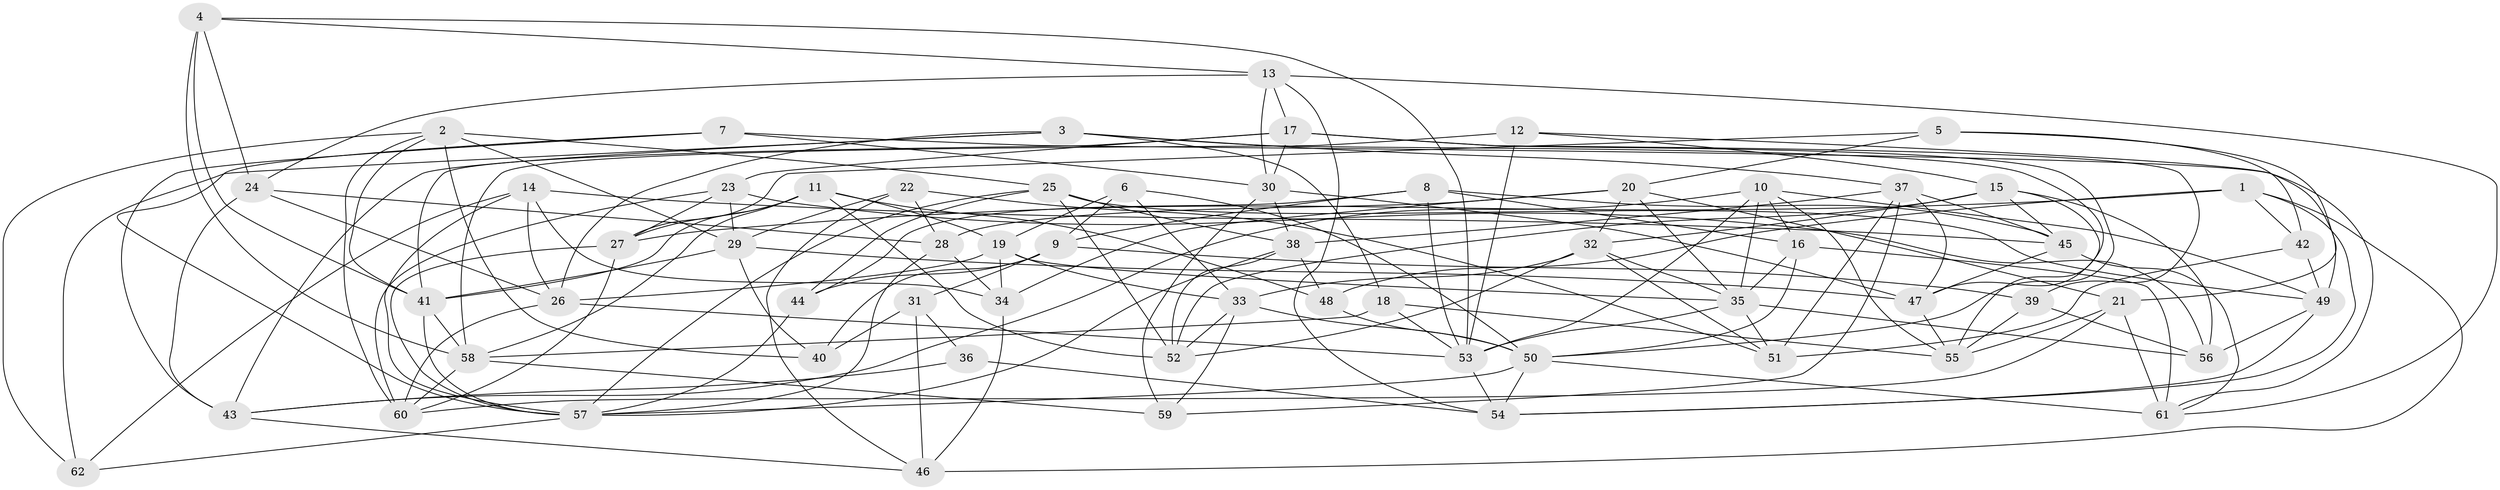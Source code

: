 // original degree distribution, {4: 1.0}
// Generated by graph-tools (version 1.1) at 2025/38/03/04/25 23:38:07]
// undirected, 62 vertices, 170 edges
graph export_dot {
  node [color=gray90,style=filled];
  1;
  2;
  3;
  4;
  5;
  6;
  7;
  8;
  9;
  10;
  11;
  12;
  13;
  14;
  15;
  16;
  17;
  18;
  19;
  20;
  21;
  22;
  23;
  24;
  25;
  26;
  27;
  28;
  29;
  30;
  31;
  32;
  33;
  34;
  35;
  36;
  37;
  38;
  39;
  40;
  41;
  42;
  43;
  44;
  45;
  46;
  47;
  48;
  49;
  50;
  51;
  52;
  53;
  54;
  55;
  56;
  57;
  58;
  59;
  60;
  61;
  62;
  1 -- 27 [weight=1.0];
  1 -- 42 [weight=2.0];
  1 -- 46 [weight=1.0];
  1 -- 48 [weight=1.0];
  1 -- 54 [weight=1.0];
  2 -- 25 [weight=1.0];
  2 -- 29 [weight=1.0];
  2 -- 40 [weight=1.0];
  2 -- 41 [weight=1.0];
  2 -- 60 [weight=1.0];
  2 -- 62 [weight=1.0];
  3 -- 18 [weight=1.0];
  3 -- 26 [weight=1.0];
  3 -- 37 [weight=1.0];
  3 -- 43 [weight=1.0];
  3 -- 47 [weight=1.0];
  3 -- 62 [weight=1.0];
  4 -- 13 [weight=1.0];
  4 -- 24 [weight=1.0];
  4 -- 41 [weight=2.0];
  4 -- 53 [weight=1.0];
  4 -- 58 [weight=1.0];
  5 -- 20 [weight=1.0];
  5 -- 21 [weight=1.0];
  5 -- 27 [weight=1.0];
  5 -- 42 [weight=1.0];
  6 -- 9 [weight=1.0];
  6 -- 19 [weight=1.0];
  6 -- 33 [weight=1.0];
  6 -- 50 [weight=1.0];
  7 -- 30 [weight=1.0];
  7 -- 43 [weight=1.0];
  7 -- 57 [weight=1.0];
  7 -- 61 [weight=1.0];
  8 -- 9 [weight=1.0];
  8 -- 16 [weight=1.0];
  8 -- 44 [weight=1.0];
  8 -- 45 [weight=1.0];
  8 -- 53 [weight=2.0];
  9 -- 31 [weight=1.0];
  9 -- 39 [weight=1.0];
  9 -- 40 [weight=1.0];
  9 -- 44 [weight=1.0];
  10 -- 16 [weight=1.0];
  10 -- 35 [weight=1.0];
  10 -- 43 [weight=1.0];
  10 -- 49 [weight=1.0];
  10 -- 53 [weight=1.0];
  10 -- 55 [weight=1.0];
  11 -- 19 [weight=1.0];
  11 -- 27 [weight=1.0];
  11 -- 41 [weight=1.0];
  11 -- 48 [weight=1.0];
  11 -- 52 [weight=1.0];
  11 -- 58 [weight=1.0];
  12 -- 15 [weight=1.0];
  12 -- 49 [weight=1.0];
  12 -- 53 [weight=2.0];
  12 -- 58 [weight=2.0];
  13 -- 17 [weight=1.0];
  13 -- 24 [weight=1.0];
  13 -- 30 [weight=1.0];
  13 -- 54 [weight=1.0];
  13 -- 61 [weight=1.0];
  14 -- 26 [weight=1.0];
  14 -- 34 [weight=2.0];
  14 -- 45 [weight=1.0];
  14 -- 57 [weight=1.0];
  14 -- 62 [weight=1.0];
  15 -- 32 [weight=1.0];
  15 -- 45 [weight=1.0];
  15 -- 52 [weight=1.0];
  15 -- 55 [weight=1.0];
  15 -- 56 [weight=1.0];
  16 -- 35 [weight=1.0];
  16 -- 50 [weight=1.0];
  16 -- 61 [weight=2.0];
  17 -- 23 [weight=1.0];
  17 -- 30 [weight=1.0];
  17 -- 39 [weight=1.0];
  17 -- 41 [weight=1.0];
  17 -- 50 [weight=1.0];
  18 -- 53 [weight=1.0];
  18 -- 55 [weight=1.0];
  18 -- 58 [weight=1.0];
  19 -- 26 [weight=1.0];
  19 -- 33 [weight=1.0];
  19 -- 34 [weight=1.0];
  19 -- 35 [weight=1.0];
  20 -- 21 [weight=1.0];
  20 -- 28 [weight=1.0];
  20 -- 32 [weight=1.0];
  20 -- 34 [weight=1.0];
  20 -- 35 [weight=1.0];
  21 -- 55 [weight=1.0];
  21 -- 60 [weight=1.0];
  21 -- 61 [weight=2.0];
  22 -- 28 [weight=1.0];
  22 -- 29 [weight=1.0];
  22 -- 46 [weight=1.0];
  22 -- 51 [weight=1.0];
  23 -- 27 [weight=1.0];
  23 -- 29 [weight=1.0];
  23 -- 56 [weight=2.0];
  23 -- 60 [weight=1.0];
  24 -- 26 [weight=1.0];
  24 -- 28 [weight=2.0];
  24 -- 43 [weight=1.0];
  25 -- 38 [weight=1.0];
  25 -- 44 [weight=1.0];
  25 -- 49 [weight=1.0];
  25 -- 52 [weight=1.0];
  25 -- 57 [weight=1.0];
  26 -- 53 [weight=1.0];
  26 -- 60 [weight=1.0];
  27 -- 57 [weight=1.0];
  27 -- 60 [weight=1.0];
  28 -- 34 [weight=1.0];
  28 -- 57 [weight=1.0];
  29 -- 40 [weight=1.0];
  29 -- 41 [weight=1.0];
  29 -- 47 [weight=1.0];
  30 -- 38 [weight=1.0];
  30 -- 47 [weight=1.0];
  30 -- 59 [weight=1.0];
  31 -- 36 [weight=2.0];
  31 -- 40 [weight=1.0];
  31 -- 46 [weight=2.0];
  32 -- 33 [weight=1.0];
  32 -- 35 [weight=1.0];
  32 -- 51 [weight=1.0];
  32 -- 52 [weight=1.0];
  33 -- 50 [weight=1.0];
  33 -- 52 [weight=1.0];
  33 -- 59 [weight=1.0];
  34 -- 46 [weight=1.0];
  35 -- 51 [weight=1.0];
  35 -- 53 [weight=1.0];
  35 -- 56 [weight=1.0];
  36 -- 43 [weight=1.0];
  36 -- 54 [weight=1.0];
  37 -- 38 [weight=1.0];
  37 -- 45 [weight=1.0];
  37 -- 47 [weight=1.0];
  37 -- 51 [weight=1.0];
  37 -- 59 [weight=1.0];
  38 -- 48 [weight=1.0];
  38 -- 52 [weight=1.0];
  38 -- 57 [weight=1.0];
  39 -- 55 [weight=1.0];
  39 -- 56 [weight=1.0];
  41 -- 57 [weight=1.0];
  41 -- 58 [weight=1.0];
  42 -- 49 [weight=1.0];
  42 -- 51 [weight=2.0];
  43 -- 46 [weight=1.0];
  44 -- 57 [weight=1.0];
  45 -- 47 [weight=1.0];
  45 -- 61 [weight=1.0];
  47 -- 55 [weight=1.0];
  48 -- 50 [weight=1.0];
  49 -- 54 [weight=1.0];
  49 -- 56 [weight=1.0];
  50 -- 54 [weight=1.0];
  50 -- 57 [weight=1.0];
  50 -- 61 [weight=1.0];
  53 -- 54 [weight=1.0];
  57 -- 62 [weight=1.0];
  58 -- 59 [weight=1.0];
  58 -- 60 [weight=1.0];
}
